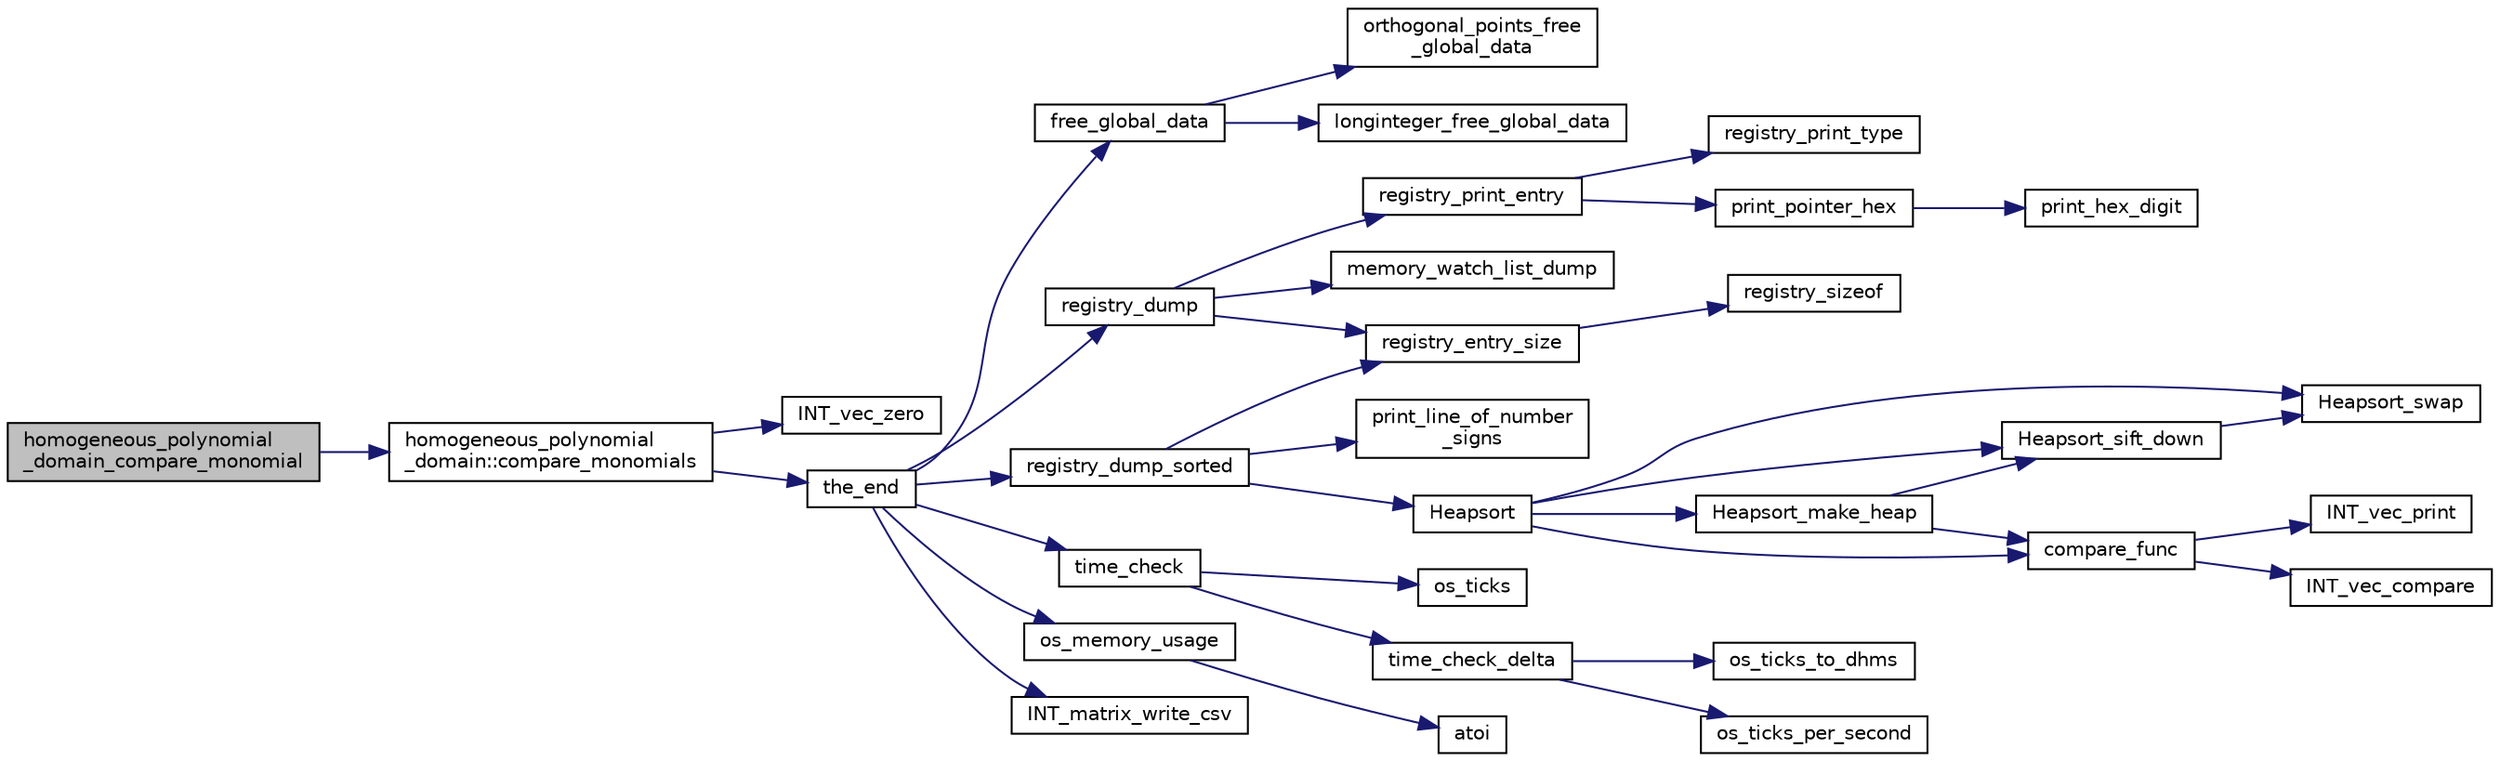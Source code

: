 digraph "homogeneous_polynomial_domain_compare_monomial"
{
  edge [fontname="Helvetica",fontsize="10",labelfontname="Helvetica",labelfontsize="10"];
  node [fontname="Helvetica",fontsize="10",shape=record];
  rankdir="LR";
  Node0 [label="homogeneous_polynomial\l_domain_compare_monomial",height=0.2,width=0.4,color="black", fillcolor="grey75", style="filled", fontcolor="black"];
  Node0 -> Node1 [color="midnightblue",fontsize="10",style="solid",fontname="Helvetica"];
  Node1 [label="homogeneous_polynomial\l_domain::compare_monomials",height=0.2,width=0.4,color="black", fillcolor="white", style="filled",URL="$d2/da7/classhomogeneous__polynomial__domain.html#a05c5959cb62502954c9cf93a85b8c019"];
  Node1 -> Node2 [color="midnightblue",fontsize="10",style="solid",fontname="Helvetica"];
  Node2 [label="INT_vec_zero",height=0.2,width=0.4,color="black", fillcolor="white", style="filled",URL="$df/dbf/sajeeb_8_c.html#aa8c9c7977203577026080f546fe4980f"];
  Node1 -> Node3 [color="midnightblue",fontsize="10",style="solid",fontname="Helvetica"];
  Node3 [label="the_end",height=0.2,width=0.4,color="black", fillcolor="white", style="filled",URL="$d9/d60/discreta_8h.html#a3ebbd3ccb665a9f78deaa7408577b60c"];
  Node3 -> Node4 [color="midnightblue",fontsize="10",style="solid",fontname="Helvetica"];
  Node4 [label="free_global_data",height=0.2,width=0.4,color="black", fillcolor="white", style="filled",URL="$d3/dfb/discreta__global_8_c.html#a6bd9eb050090f8cf1e92db88a459cc28"];
  Node4 -> Node5 [color="midnightblue",fontsize="10",style="solid",fontname="Helvetica"];
  Node5 [label="orthogonal_points_free\l_global_data",height=0.2,width=0.4,color="black", fillcolor="white", style="filled",URL="$d4/d67/geometry_8h.html#a9ff48c751a12182f1cc6ee384f80aa0b"];
  Node4 -> Node6 [color="midnightblue",fontsize="10",style="solid",fontname="Helvetica"];
  Node6 [label="longinteger_free_global_data",height=0.2,width=0.4,color="black", fillcolor="white", style="filled",URL="$de/dc5/algebra__and__number__theory_8h.html#a6160ced6b3ffc2765c111f7d4f94ed42"];
  Node3 -> Node7 [color="midnightblue",fontsize="10",style="solid",fontname="Helvetica"];
  Node7 [label="registry_dump",height=0.2,width=0.4,color="black", fillcolor="white", style="filled",URL="$d5/db4/io__and__os_8h.html#a8ad65cbe10865661e8bafd6be2164955"];
  Node7 -> Node8 [color="midnightblue",fontsize="10",style="solid",fontname="Helvetica"];
  Node8 [label="registry_print_entry",height=0.2,width=0.4,color="black", fillcolor="white", style="filled",URL="$df/d84/foundations_2io__and__os_2memory_8_c.html#a2b54b210ed9aae58085d1ef7fa3bcbff"];
  Node8 -> Node9 [color="midnightblue",fontsize="10",style="solid",fontname="Helvetica"];
  Node9 [label="print_pointer_hex",height=0.2,width=0.4,color="black", fillcolor="white", style="filled",URL="$d5/db4/io__and__os_8h.html#a32add94de62a1d910cc0fc35ed90ab48"];
  Node9 -> Node10 [color="midnightblue",fontsize="10",style="solid",fontname="Helvetica"];
  Node10 [label="print_hex_digit",height=0.2,width=0.4,color="black", fillcolor="white", style="filled",URL="$d4/d74/util_8_c.html#a36c64a828eefed0a0cfdd6186ec92c31"];
  Node8 -> Node11 [color="midnightblue",fontsize="10",style="solid",fontname="Helvetica"];
  Node11 [label="registry_print_type",height=0.2,width=0.4,color="black", fillcolor="white", style="filled",URL="$df/d84/foundations_2io__and__os_2memory_8_c.html#a0c81861cc8a6dd21364c89bb3ac8e82c"];
  Node7 -> Node12 [color="midnightblue",fontsize="10",style="solid",fontname="Helvetica"];
  Node12 [label="registry_entry_size",height=0.2,width=0.4,color="black", fillcolor="white", style="filled",URL="$df/d84/foundations_2io__and__os_2memory_8_c.html#abb7fc0eff582133f5bd8a7cbd78d742b"];
  Node12 -> Node13 [color="midnightblue",fontsize="10",style="solid",fontname="Helvetica"];
  Node13 [label="registry_sizeof",height=0.2,width=0.4,color="black", fillcolor="white", style="filled",URL="$df/d84/foundations_2io__and__os_2memory_8_c.html#a1ebe71d1cd99d79db497355f608be044"];
  Node7 -> Node14 [color="midnightblue",fontsize="10",style="solid",fontname="Helvetica"];
  Node14 [label="memory_watch_list_dump",height=0.2,width=0.4,color="black", fillcolor="white", style="filled",URL="$df/d84/foundations_2io__and__os_2memory_8_c.html#ad0967d55a42071e28f50be4fbe7893bd"];
  Node3 -> Node15 [color="midnightblue",fontsize="10",style="solid",fontname="Helvetica"];
  Node15 [label="registry_dump_sorted",height=0.2,width=0.4,color="black", fillcolor="white", style="filled",URL="$d5/db4/io__and__os_8h.html#aa28c9ee8650332ad2d526d5eb4fae48e"];
  Node15 -> Node16 [color="midnightblue",fontsize="10",style="solid",fontname="Helvetica"];
  Node16 [label="print_line_of_number\l_signs",height=0.2,width=0.4,color="black", fillcolor="white", style="filled",URL="$d5/db4/io__and__os_8h.html#a59b640c1f8b0040f26fa06b641191105"];
  Node15 -> Node12 [color="midnightblue",fontsize="10",style="solid",fontname="Helvetica"];
  Node15 -> Node17 [color="midnightblue",fontsize="10",style="solid",fontname="Helvetica"];
  Node17 [label="Heapsort",height=0.2,width=0.4,color="black", fillcolor="white", style="filled",URL="$d5/de2/foundations_2data__structures_2data__structures_8h.html#a2af240488f5893071c88af35d9f06b6d"];
  Node17 -> Node18 [color="midnightblue",fontsize="10",style="solid",fontname="Helvetica"];
  Node18 [label="Heapsort_make_heap",height=0.2,width=0.4,color="black", fillcolor="white", style="filled",URL="$d4/dd7/sorting_8_c.html#ae2f81d9c1e532bee5c80dfae7cc45bcc"];
  Node18 -> Node19 [color="midnightblue",fontsize="10",style="solid",fontname="Helvetica"];
  Node19 [label="Heapsort_sift_down",height=0.2,width=0.4,color="black", fillcolor="white", style="filled",URL="$d4/dd7/sorting_8_c.html#a89625a5f8e99e9a76db45ad133b5a3f3"];
  Node19 -> Node20 [color="midnightblue",fontsize="10",style="solid",fontname="Helvetica"];
  Node20 [label="Heapsort_swap",height=0.2,width=0.4,color="black", fillcolor="white", style="filled",URL="$d4/dd7/sorting_8_c.html#a7d47ff5b6218622f072ca38a87900496"];
  Node18 -> Node21 [color="midnightblue",fontsize="10",style="solid",fontname="Helvetica"];
  Node21 [label="compare_func",height=0.2,width=0.4,color="black", fillcolor="white", style="filled",URL="$dc/d77/pentomino__5x5_8_c.html#af532ec92afffcb63cd1f1180e96642d4"];
  Node21 -> Node22 [color="midnightblue",fontsize="10",style="solid",fontname="Helvetica"];
  Node22 [label="INT_vec_compare",height=0.2,width=0.4,color="black", fillcolor="white", style="filled",URL="$d5/de2/foundations_2data__structures_2data__structures_8h.html#ac1a17fca23fb4a338aef8547a4c2fded"];
  Node21 -> Node23 [color="midnightblue",fontsize="10",style="solid",fontname="Helvetica"];
  Node23 [label="INT_vec_print",height=0.2,width=0.4,color="black", fillcolor="white", style="filled",URL="$df/dbf/sajeeb_8_c.html#a79a5901af0b47dd0d694109543c027fe"];
  Node17 -> Node21 [color="midnightblue",fontsize="10",style="solid",fontname="Helvetica"];
  Node17 -> Node20 [color="midnightblue",fontsize="10",style="solid",fontname="Helvetica"];
  Node17 -> Node19 [color="midnightblue",fontsize="10",style="solid",fontname="Helvetica"];
  Node3 -> Node24 [color="midnightblue",fontsize="10",style="solid",fontname="Helvetica"];
  Node24 [label="time_check",height=0.2,width=0.4,color="black", fillcolor="white", style="filled",URL="$d9/d60/discreta_8h.html#a04d64356f0c7cb798e55daec998c527e"];
  Node24 -> Node25 [color="midnightblue",fontsize="10",style="solid",fontname="Helvetica"];
  Node25 [label="os_ticks",height=0.2,width=0.4,color="black", fillcolor="white", style="filled",URL="$d5/db4/io__and__os_8h.html#a3da6d2b09e35d569adb7101dffcb5224"];
  Node24 -> Node26 [color="midnightblue",fontsize="10",style="solid",fontname="Helvetica"];
  Node26 [label="time_check_delta",height=0.2,width=0.4,color="black", fillcolor="white", style="filled",URL="$d3/d72/global_8_c.html#a89a8565e34c7dcbb97180cd6af7454a1"];
  Node26 -> Node27 [color="midnightblue",fontsize="10",style="solid",fontname="Helvetica"];
  Node27 [label="os_ticks_per_second",height=0.2,width=0.4,color="black", fillcolor="white", style="filled",URL="$d5/db4/io__and__os_8h.html#a1b35e7a094dfde9db39ae352c9c17042"];
  Node26 -> Node28 [color="midnightblue",fontsize="10",style="solid",fontname="Helvetica"];
  Node28 [label="os_ticks_to_dhms",height=0.2,width=0.4,color="black", fillcolor="white", style="filled",URL="$d5/db4/io__and__os_8h.html#a0d715587fd9b8ab4e2bc822a2be313ba"];
  Node3 -> Node29 [color="midnightblue",fontsize="10",style="solid",fontname="Helvetica"];
  Node29 [label="os_memory_usage",height=0.2,width=0.4,color="black", fillcolor="white", style="filled",URL="$d5/db4/io__and__os_8h.html#a5d6ab4b80c58e5d8bdb0fd1625709d0b"];
  Node29 -> Node30 [color="midnightblue",fontsize="10",style="solid",fontname="Helvetica"];
  Node30 [label="atoi",height=0.2,width=0.4,color="black", fillcolor="white", style="filled",URL="$d9/d60/discreta_8h.html#ad0ac71cbcb495289e474437d6b7d7fac"];
  Node3 -> Node31 [color="midnightblue",fontsize="10",style="solid",fontname="Helvetica"];
  Node31 [label="INT_matrix_write_csv",height=0.2,width=0.4,color="black", fillcolor="white", style="filled",URL="$d5/db4/io__and__os_8h.html#a57604af509e1d43e918fd38e5f4ee96f"];
}
